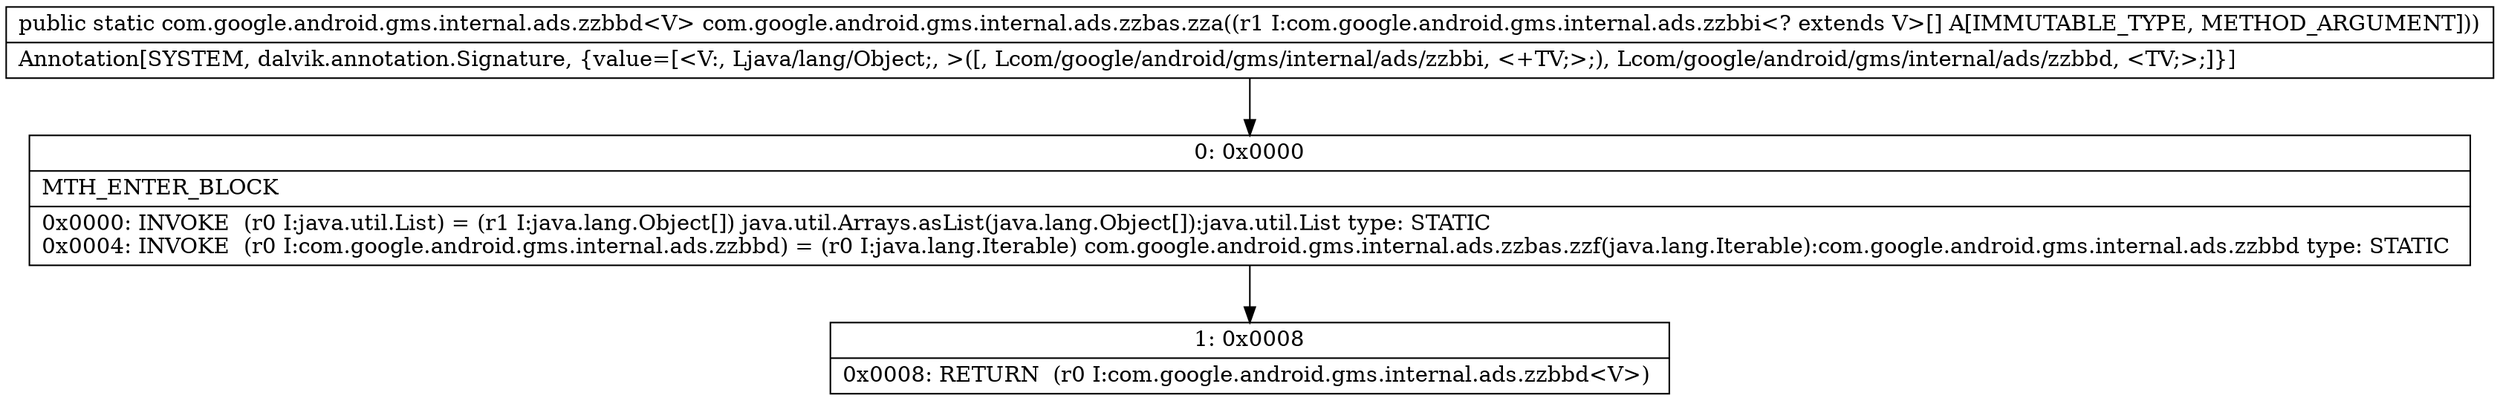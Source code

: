 digraph "CFG forcom.google.android.gms.internal.ads.zzbas.zza([Lcom\/google\/android\/gms\/internal\/ads\/zzbbi;)Lcom\/google\/android\/gms\/internal\/ads\/zzbbd;" {
Node_0 [shape=record,label="{0\:\ 0x0000|MTH_ENTER_BLOCK\l|0x0000: INVOKE  (r0 I:java.util.List) = (r1 I:java.lang.Object[]) java.util.Arrays.asList(java.lang.Object[]):java.util.List type: STATIC \l0x0004: INVOKE  (r0 I:com.google.android.gms.internal.ads.zzbbd) = (r0 I:java.lang.Iterable) com.google.android.gms.internal.ads.zzbas.zzf(java.lang.Iterable):com.google.android.gms.internal.ads.zzbbd type: STATIC \l}"];
Node_1 [shape=record,label="{1\:\ 0x0008|0x0008: RETURN  (r0 I:com.google.android.gms.internal.ads.zzbbd\<V\>) \l}"];
MethodNode[shape=record,label="{public static com.google.android.gms.internal.ads.zzbbd\<V\> com.google.android.gms.internal.ads.zzbas.zza((r1 I:com.google.android.gms.internal.ads.zzbbi\<? extends V\>[] A[IMMUTABLE_TYPE, METHOD_ARGUMENT]))  | Annotation[SYSTEM, dalvik.annotation.Signature, \{value=[\<V:, Ljava\/lang\/Object;, \>([, Lcom\/google\/android\/gms\/internal\/ads\/zzbbi, \<+TV;\>;), Lcom\/google\/android\/gms\/internal\/ads\/zzbbd, \<TV;\>;]\}]\l}"];
MethodNode -> Node_0;
Node_0 -> Node_1;
}

